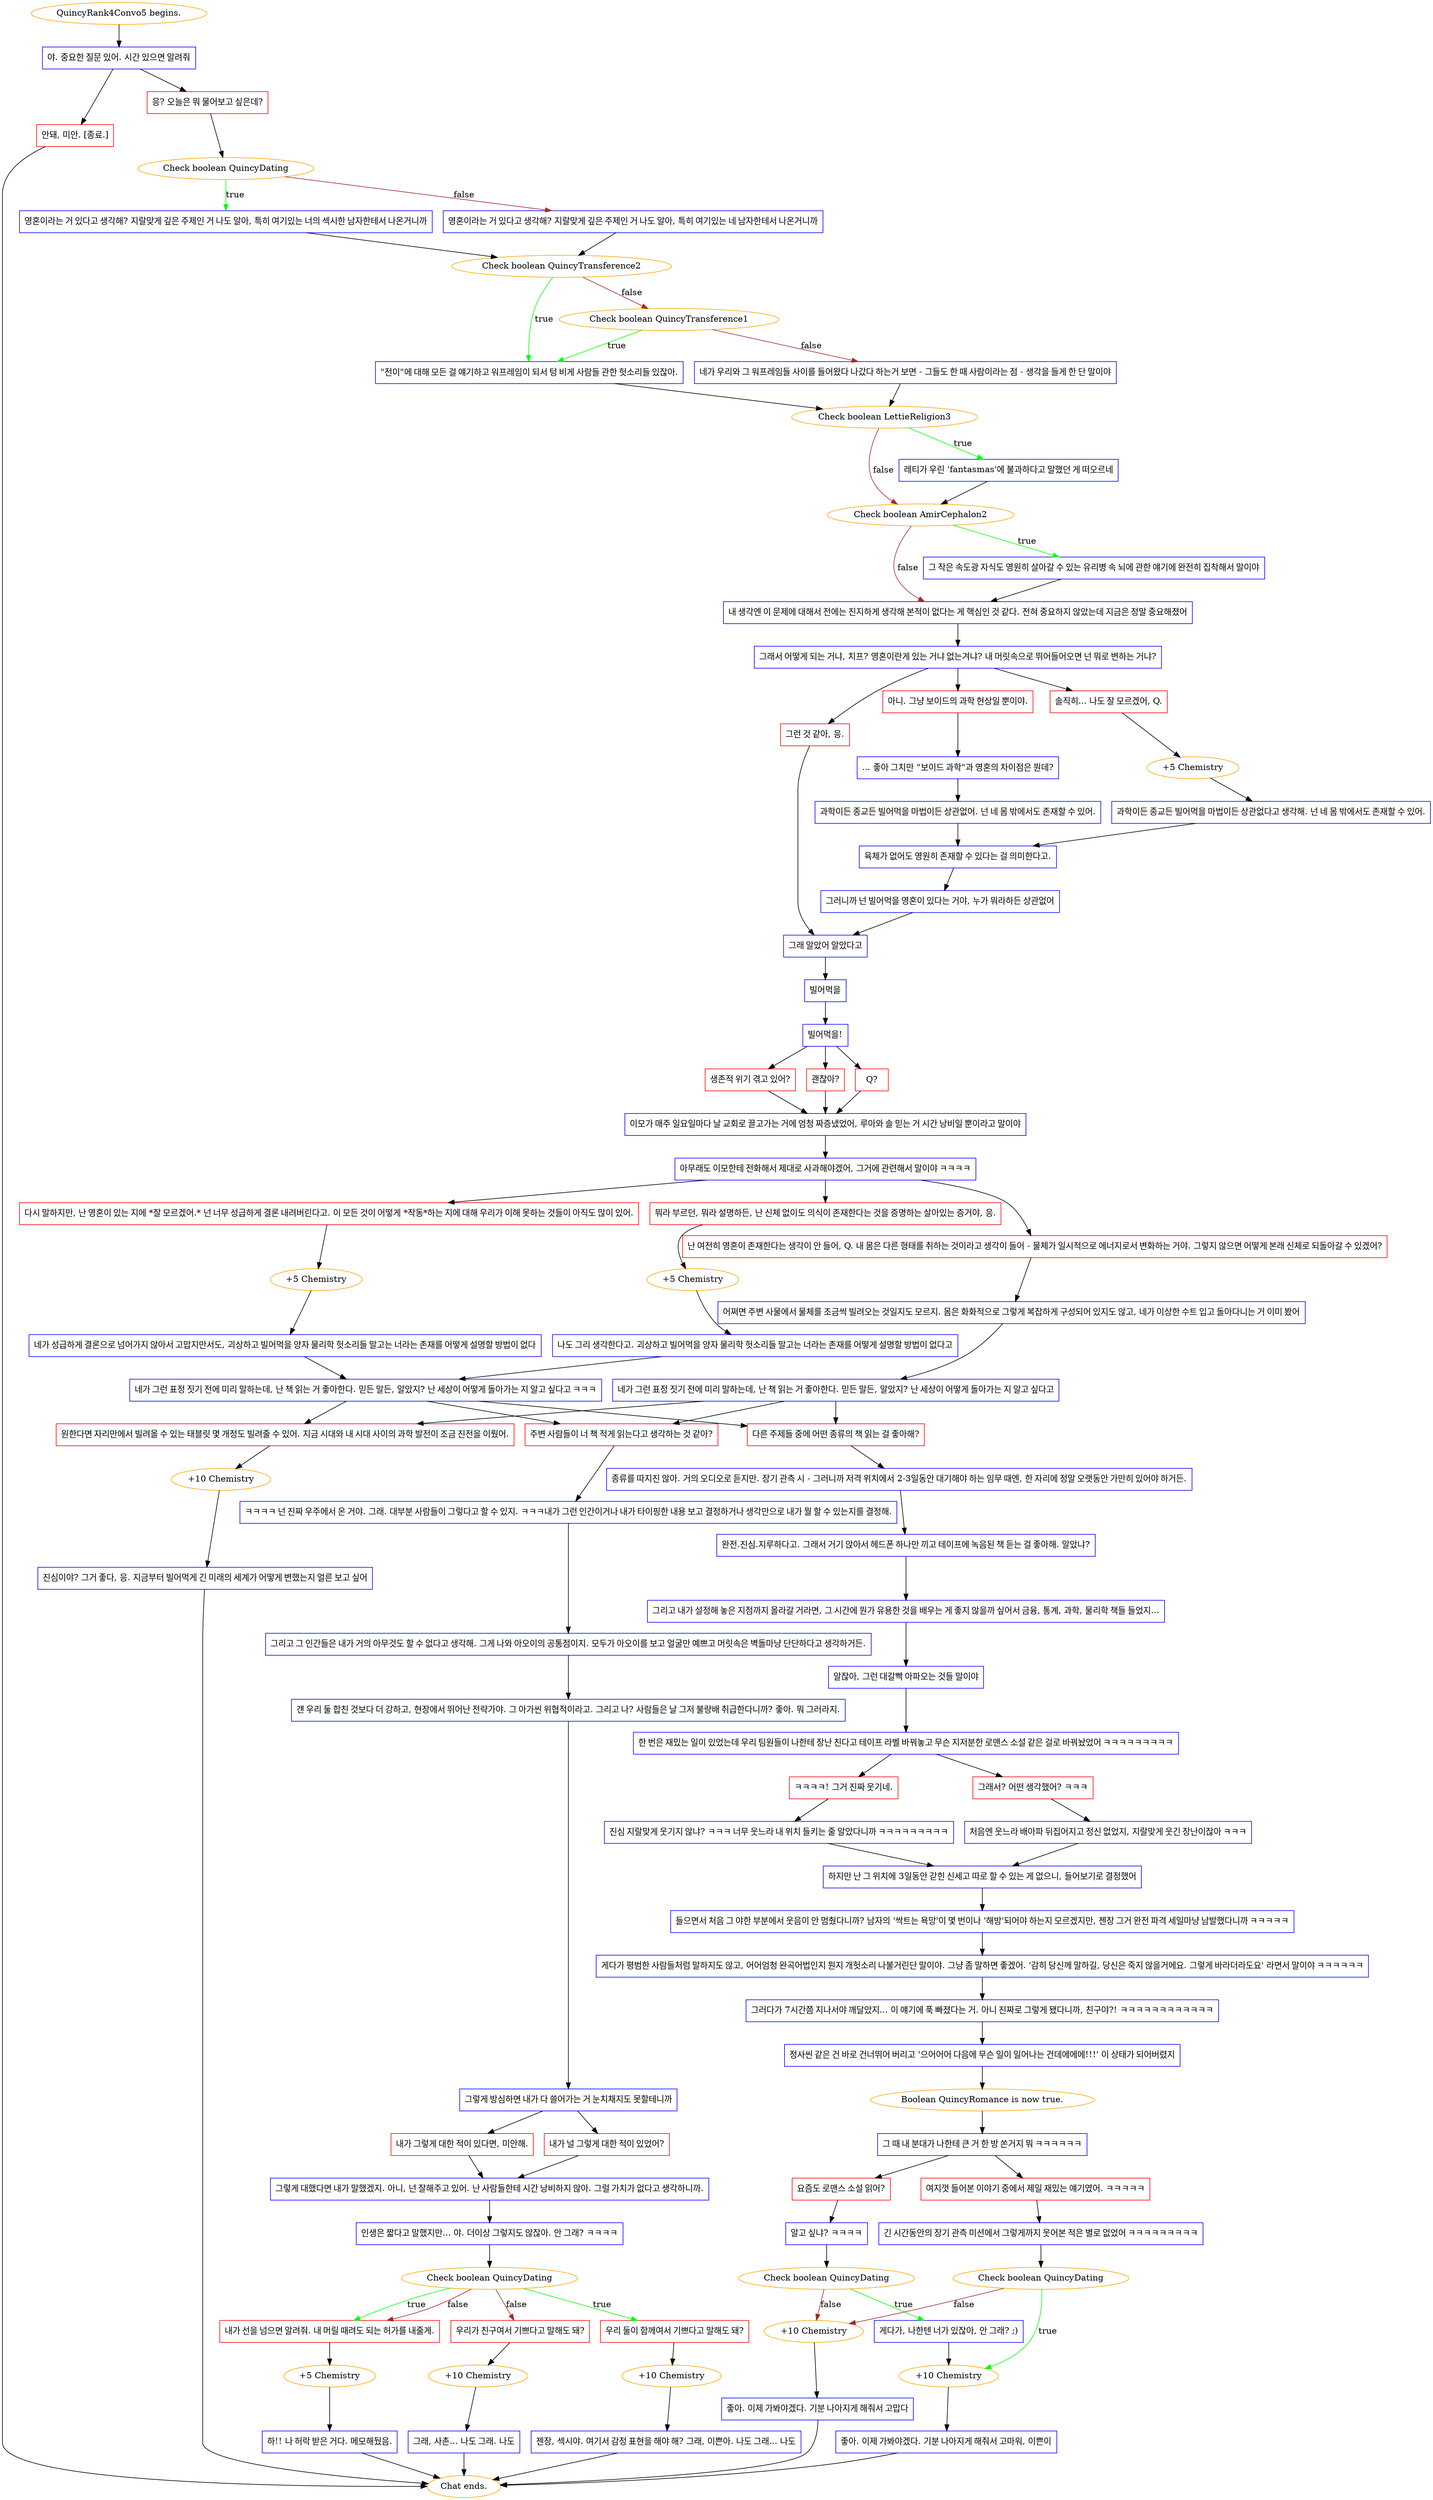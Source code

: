 digraph {
	"QuincyRank4Convo5 begins." [color=orange];
		"QuincyRank4Convo5 begins." -> j2026176579;
	j2026176579 [label="야. 중요한 질문 있어. 시간 있으면 알려줘",shape=box,color=blue];
		j2026176579 -> j591583178;
		j2026176579 -> j1471587090;
	j591583178 [label="응? 오늘은 뭐 물어보고 싶은데?",shape=box,color=red];
		j591583178 -> j3530100524;
	j1471587090 [label="안돼, 미안. [종료.]",shape=box,color=red];
		j1471587090 -> "Chat ends.";
	j3530100524 [label="Check boolean QuincyDating",color=orange];
		j3530100524 -> j3633758067 [label=true,color=green];
		j3530100524 -> j2927256135 [label=false,color=brown];
	"Chat ends." [color=orange];
	j3633758067 [label="영혼이라는 거 있다고 생각해? 지랄맞게 깊은 주제인 거 나도 알아, 특히 여기있는 너의 섹시한 남자한테서 나온거니까",shape=box,color=blue];
		j3633758067 -> j259806786;
	j2927256135 [label="영혼이라는 거 있다고 생각해? 지랄맞게 깊은 주제인 거 나도 알아, 특히 여기있는 네 남자한테서 나온거니까",shape=box,color=blue];
		j2927256135 -> j259806786;
	j259806786 [label="Check boolean QuincyTransference2",color=orange];
		j259806786 -> j1112194374 [label=true,color=green];
		j259806786 -> j1149771852 [label=false,color=brown];
	j1112194374 [label="\"전이\"에 대해 모든 걸 얘기하고 워프레임이 되서 텅 비게 사람들 관한 헛소리들 있잖아.",shape=box,color=blue];
		j1112194374 -> j2783557560;
	j1149771852 [label="Check boolean QuincyTransference1",color=orange];
		j1149771852 -> j1112194374 [label=true,color=green];
		j1149771852 -> j3807797892 [label=false,color=brown];
	j2783557560 [label="Check boolean LettieReligion3",color=orange];
		j2783557560 -> j1582069642 [label=true,color=green];
		j2783557560 -> j1211153634 [label=false,color=brown];
	j3807797892 [label="네가 우리와 그 워프레임들 사이를 들어왔다 나갔다 하는거 보면 - 그들도 한 때 사람이라는 점 - 생각을 들게 한 단 말이야",shape=box,color=blue];
		j3807797892 -> j2783557560;
	j1582069642 [label="레티가 우린 'fantasmas'에 불과하다고 말했던 게 떠오르네",shape=box,color=blue];
		j1582069642 -> j1211153634;
	j1211153634 [label="Check boolean AmirCephalon2",color=orange];
		j1211153634 -> j1050342210 [label=true,color=green];
		j1211153634 -> j1588481282 [label=false,color=brown];
	j1050342210 [label="그 작은 속도광 자식도 영원히 살아갈 수 있는 유리병 속 뇌에 관한 얘기에 완전히 집착해서 말이야",shape=box,color=blue];
		j1050342210 -> j1588481282;
	j1588481282 [label="내 생각엔 이 문제에 대해서 전에는 진지하게 생각해 본적이 없다는 게 핵심인 것 같다. 전혀 중요하지 않았는데 지금은 정말 중요해졌어",shape=box,color=blue];
		j1588481282 -> j2006476095;
	j2006476095 [label="그래서 어떻게 되는 거냐, 치프? 영혼이란게 있는 거냐 없는겨냐? 내 머릿속으로 뛰어들어오면 넌 뭐로 변하는 거냐?",shape=box,color=blue];
		j2006476095 -> j1748164173;
		j2006476095 -> j1012336193;
		j2006476095 -> j2840205462;
	j1748164173 [label="그런 것 같아, 응.",shape=box,color=red];
		j1748164173 -> j194970608;
	j1012336193 [label="아니. 그냥 보이드의 과학 현상일 뿐이야.",shape=box,color=red];
		j1012336193 -> j1044709296;
	j2840205462 [label="솔직히... 나도 잘 모르겠어, Q.",shape=box,color=red];
		j2840205462 -> j725502563;
	j194970608 [label="그래 알았어 알았다고",shape=box,color=blue];
		j194970608 -> j2091303216;
	j1044709296 [label="... 좋아 그치만 \"보이드 과학\"과 영혼의 차이점은 뭔데?",shape=box,color=blue];
		j1044709296 -> j1303517088;
	j725502563 [label="+5 Chemistry",color=orange];
		j725502563 -> j144162305;
	j2091303216 [label="빌어먹을",shape=box,color=blue];
		j2091303216 -> j1181370970;
	j1303517088 [label="과학이든 종교든 빌어먹을 마법이든 상관없어. 넌 네 몸 밖에서도 존재할 수 있어.",shape=box,color=blue];
		j1303517088 -> j1303537953;
	j144162305 [label="과학이든 종교든 빌어먹을 마법이든 상관없다고 생각해. 넌 네 몸 밖에서도 존재할 수 있어.",shape=box,color=blue];
		j144162305 -> j1303537953;
	j1181370970 [label="빌어먹을!",shape=box,color=blue];
		j1181370970 -> j2079460996;
		j1181370970 -> j3021731501;
		j1181370970 -> j2398069237;
	j1303537953 [label="육체가 없어도 영원히 존재할 수 있다는 걸 의미한다고.",shape=box,color=blue];
		j1303537953 -> j1071529478;
	j2079460996 [label="생존적 위기 겪고 있어?",shape=box,color=red];
		j2079460996 -> j3988739633;
	j3021731501 [label="괜찮아?",shape=box,color=red];
		j3021731501 -> j3988739633;
	j2398069237 [label="Q?",shape=box,color=red];
		j2398069237 -> j3988739633;
	j1071529478 [label="그러니까 넌 빌어먹을 영혼이 있다는 거야, 누가 뭐라하든 상관없어",shape=box,color=blue];
		j1071529478 -> j194970608;
	j3988739633 [label="이모가 매주 일요일마다 날 교회로 끌고가는 거에 엄청 짜증냈었어, 루아와 솔 믿는 거 시간 낭비일 뿐이라고 말이야",shape=box,color=blue];
		j3988739633 -> j1082103984;
	j1082103984 [label="아무래도 이모한테 전화해서 제대로 사과해야겠어, 그거에 관련해서 말이야 ㅋㅋㅋㅋ",shape=box,color=blue];
		j1082103984 -> j3524055275;
		j1082103984 -> j2764514729;
		j1082103984 -> j3741760947;
	j3524055275 [label="뭐라 부르던, 뭐라 설명하든, 난 신체 없이도 의식이 존재한다는 것을 증명하는 살아있는 증거야, 응.",shape=box,color=red];
		j3524055275 -> j3733067457;
	j2764514729 [label="다시 말하지만, 난 영혼이 있는 지에 *잘 모르겠어.* 넌 너무 성급하게 결론 내려버린다고. 이 모든 것이 어떻게 *작동*하는 지에 대해 우리가 이해 못하는 것들이 아직도 많이 있어.",shape=box,color=red];
		j2764514729 -> j2886159149;
	j3741760947 [label="난 여전히 영혼이 존재한다는 생각이 안 들어, Q. 내 몸은 다른 형태를 취하는 것이라고 생각이 들어 - 물체가 일시적으로 에너지로서 변화하는 거야. 그렇지 않으면 어떻게 본래 신체로 되돌아갈 수 있겠어?",shape=box,color=red];
		j3741760947 -> j2270857093;
	j3733067457 [label="+5 Chemistry",color=orange];
		j3733067457 -> j3808522899;
	j2886159149 [label="+5 Chemistry",color=orange];
		j2886159149 -> j929681210;
	j2270857093 [label="어쩌면 주변 사물에서 물체를 조금씩 빌려오는 것일지도 모르지. 몸은 화화적으로 그렇게 복잡하게 구성되어 있지도 않고, 네가 이상한 수트 입고 돌아다니는 거 이미 봤어",shape=box,color=blue];
		j2270857093 -> j1221612839;
	j3808522899 [label="나도 그리 생각한다고. 괴상하고 빌어먹을 양자 물리학 헛소리들 말고는 너라는 존재를 어떻게 설명할 방법이 없다고",shape=box,color=blue];
		j3808522899 -> j1489398061;
	j929681210 [label="네가 성급하게 결론으로 넘어가지 않아서 고맙지만서도, 괴상하고 빌어먹을 양자 물리학 헛소리들 말고는 너라는 존재를 어떻게 설명할 방법이 없다",shape=box,color=blue];
		j929681210 -> j1489398061;
	j1221612839 [label="네가 그런 표정 짓기 전에 미리 말하는데, 난 책 읽는 거 좋아한다. 믿든 말든, 알았지? 난 세상이 어떻게 돌아가는 지 알고 싶다고",shape=box,color=blue];
		j1221612839 -> j3400005170;
		j1221612839 -> j2015006224;
		j1221612839 -> j3907655434;
	j1489398061 [label="네가 그런 표정 짓기 전에 미리 말하는데, 난 책 읽는 거 좋아한다. 믿든 말든, 알았지? 난 세상이 어떻게 돌아가는 지 알고 싶다고 ㅋㅋㅋ",shape=box,color=blue];
		j1489398061 -> j3400005170;
		j1489398061 -> j2015006224;
		j1489398061 -> j3907655434;
	j3400005170 [label="원한다면 자리만에서 빌려올 수 있는 태블릿 몇 개정도 빌려줄 수 있어. 지금 시대와 내 시대 사이의 과학 발전이 조금 진전을 이뤘어.",shape=box,color=red];
		j3400005170 -> j1215935538;
	j2015006224 [label="다른 주제들 중에 어떤 종류의 책 읽는 걸 좋아해?",shape=box,color=red];
		j2015006224 -> j1276888608;
	j3907655434 [label="주변 사람들이 너 책 적게 읽는다고 생각하는 것 같아?",shape=box,color=red];
		j3907655434 -> j2172278712;
	j1215935538 [label="+10 Chemistry",color=orange];
		j1215935538 -> j578445045;
	j1276888608 [label="종류를 따지진 않아. 거의 오디오로 듣지만. 장기 관측 시 - 그러니까 저격 위치에서 2-3일동안 대기해야 하는 임무 때엔, 한 자리에 정말 오랫동안 가만히 있어야 하거든.",shape=box,color=blue];
		j1276888608 -> j1940891865;
	j2172278712 [label="ㅋㅋㅋㅋ 넌 진짜 우주에서 온 거야. 그래. 대부분 사람들이 그렇다고 할 수 있지. ㅋㅋㅋ내가 그런 인간이거나 내가 타이핑한 내용 보고 결정하거나 생각만으로 내가 뭘 할 수 있는지를 결정해.",shape=box,color=blue];
		j2172278712 -> j3232569189;
	j578445045 [label="진심이야? 그거 좋다, 응. 지금부터 빌어먹게 긴 미래의 세계가 어떻게 변했는지 얼른 보고 싶어",shape=box,color=blue];
		j578445045 -> "Chat ends.";
	j1940891865 [label="완전.진심.지루하다고. 그래서 거기 앉아서 헤드폰 하나만 끼고 테이프에 녹음된 책 듣는 걸 좋아해. 알았냐?",shape=box,color=blue];
		j1940891865 -> j1032386287;
	j3232569189 [label="그리고 그 인간들은 내가 거의 아무것도 할 수 없다고 생각해. 그게 나와 아오이의 공통점이지. 모두가 아오이를 보고 얼굴만 예쁘고 머릿속은 벽돌마냥 단단하다고 생각하거든.",shape=box,color=blue];
		j3232569189 -> j3495526799;
	j1032386287 [label="그리고 내가 설정해 놓은 지점까지 올라갈 거라면, 그 시간에 뭔가 유용한 것을 배우는 게 좋지 않을까 싶어서 금융, 통계, 과학, 물리학 책들 들었지...",shape=box,color=blue];
		j1032386287 -> j1948051004;
	j3495526799 [label="걘 우리 둘 합친 것보다 더 강하고, 현장에서 뛰어난 전략가야. 그 아가씬 위협적이라고. 그리고 나? 사람들은 날 그저 불량배 취급한다니까? 좋아. 뭐 그러라지.",shape=box,color=blue];
		j3495526799 -> j410965585;
	j1948051004 [label="알잖아, 그런 대갈빡 아파오는 것들 말이야",shape=box,color=blue];
		j1948051004 -> j3099671052;
	j410965585 [label="그렇게 방심하면 내가 다 쓸어가는 거 눈치채지도 못할테니까",shape=box,color=blue];
		j410965585 -> j3008492332;
		j410965585 -> j2166336639;
	j3099671052 [label="한 번은 재밌는 일이 있었는데 우리 팀원들이 나한테 장난 친다고 테이프 라벨 바꿔놓고 무슨 지저분한 로맨스 소설 같은 걸로 바꿔놨었어 ㅋㅋㅋㅋㅋㅋㅋㅋㅋ",shape=box,color=blue];
		j3099671052 -> j3276262986;
		j3099671052 -> j376974334;
	j3008492332 [label="내가 널 그렇게 대한 적이 있었어?",shape=box,color=red];
		j3008492332 -> j3888023522;
	j2166336639 [label="내가 그렇게 대한 적이 있다면, 미안해.",shape=box,color=red];
		j2166336639 -> j3888023522;
	j3276262986 [label="ㅋㅋㅋㅋ! 그거 진짜 웃기네.",shape=box,color=red];
		j3276262986 -> j1920661379;
	j376974334 [label="그래서? 어떤 생각했어? ㅋㅋㅋ",shape=box,color=red];
		j376974334 -> j1732641431;
	j3888023522 [label="그렇게 대했다면 내가 말했겠지. 아니, 넌 잘해주고 있어. 난 사람들한테 시간 낭비하지 않아. 그럴 가치가 없다고 생각하니까.",shape=box,color=blue];
		j3888023522 -> j3963503840;
	j1920661379 [label="진심 지랄맞게 웃기지 않냐? ㅋㅋㅋ 너무 웃느라 내 위치 들키는 줄 알았다니까 ㅋㅋㅋㅋㅋㅋㅋㅋㅋ",shape=box,color=blue];
		j1920661379 -> j2474334815;
	j1732641431 [label="처음엔 웃느라 배아파 뒤집어지고 정신 없었지, 지랄맞게 웃긴 장난이잖아 ㅋㅋㅋ",shape=box,color=blue];
		j1732641431 -> j2474334815;
	j3963503840 [label="인생은 짧다고 말했지만... 야. 더이상 그렇지도 않잖아. 안 그래? ㅋㅋㅋㅋ",shape=box,color=blue];
		j3963503840 -> j2261954600;
	j2474334815 [label="하지만 난 그 위치에 3일동안 갇힌 신세고 따로 할 수 있는 게 없으니, 들어보기로 결정했어",shape=box,color=blue];
		j2474334815 -> j1461437871;
	j2261954600 [label="Check boolean QuincyDating",color=orange];
		j2261954600 -> j1793368100 [label=true,color=green];
		j2261954600 -> j2208687157 [label=true,color=green];
		j2261954600 -> j816922455 [label=false,color=brown];
		j2261954600 -> j2208687157 [label=false,color=brown];
	j1461437871 [label="들으면서 처음 그 야한 부분에서 웃음이 안 멈췄다니까? 남자의 '싹트는 욕망'이 몇 번이나 '해방'되어야 하는지 모르겠지만, 젠장 그거 완전 파격 세일마냥 남발했다니까 ㅋㅋㅋㅋㅋ",shape=box,color=blue];
		j1461437871 -> j275684147;
	j1793368100 [label="우리 둘이 함께여서 기쁘다고 말해도 돼?",shape=box,color=red];
		j1793368100 -> j2714808073;
	j2208687157 [label="내가 선을 넘으면 알려줘. 내 머릴 때려도 되는 허가를 내줄게.",shape=box,color=red];
		j2208687157 -> j1765458600;
	j816922455 [label="우리가 친구여서 기쁘다고 말해도 돼?",shape=box,color=red];
		j816922455 -> j3314026999;
	j275684147 [label="게다가 평범한 사람들처럼 말하지도 않고, 어어엄청 완곡어법인지 뭔지 개헛소리 나불거린단 말이야. 그냥 좀 말하면 좋겠어. '감히 당신께 말하길, 당신은 죽지 않을거에요. 그렇게 바라더라도요' 라면서 말이야 ㅋㅋㅋㅋㅋㅋ",shape=box,color=blue];
		j275684147 -> j800902931;
	j2714808073 [label="+10 Chemistry",color=orange];
		j2714808073 -> j3640046275;
	j1765458600 [label="+5 Chemistry",color=orange];
		j1765458600 -> j901819175;
	j3314026999 [label="+10 Chemistry",color=orange];
		j3314026999 -> j4160518547;
	j800902931 [label="그러다가 7시간쯤 지나서야 깨달았지... 이 얘기에 푹 빠졌다는 거. 아니 진짜로 그렇게 됐다니까, 친구야?! ㅋㅋㅋㅋㅋㅋㅋㅋㅋㅋㅋㅋ",shape=box,color=blue];
		j800902931 -> j667933847;
	j3640046275 [label="젠장, 섹시야. 여기서 감정 표현을 해야 해? 그래, 이쁜아. 나도 그래... 나도",shape=box,color=blue];
		j3640046275 -> "Chat ends.";
	j901819175 [label="하!! 나 허락 받은 거다. 메모해뒀음.",shape=box,color=blue];
		j901819175 -> "Chat ends.";
	j4160518547 [label="그래, 사촌... 나도 그래. 나도",shape=box,color=blue];
		j4160518547 -> "Chat ends.";
	j667933847 [label="정사씬 같은 건 바로 건너뛰어 버리고 '으어어어 다음에 무슨 일이 일어나는 건데에에에!!!' 이 상태가 되어버렸지",shape=box,color=blue];
		j667933847 -> j130552213;
	j130552213 [label="Boolean QuincyRomance is now true.",color=orange];
		j130552213 -> j3708934577;
	j3708934577 [label="그 때 내 분대가 나한테 큰 거 한 방 쏜거지 뭐 ㅋㅋㅋㅋㅋㅋ",shape=box,color=blue];
		j3708934577 -> j473878866;
		j3708934577 -> j99094606;
	j473878866 [label="요즘도 로맨스 소설 읽어?",shape=box,color=red];
		j473878866 -> j1350403507;
	j99094606 [label="여지껏 들어본 이야기 중에서 제일 재밌는 얘기였어. ㅋㅋㅋㅋㅋ",shape=box,color=red];
		j99094606 -> j2531878051;
	j1350403507 [label="알고 싶냐? ㅋㅋㅋㅋ",shape=box,color=blue];
		j1350403507 -> j349086041;
	j2531878051 [label="긴 시간동안의 장기 관측 미션에서 그렇게까지 웃어본 적은 별로 없었어 ㅋㅋㅋㅋㅋㅋㅋㅋㅋ",shape=box,color=blue];
		j2531878051 -> j1928793629;
	j349086041 [label="Check boolean QuincyDating",color=orange];
		j349086041 -> j2260799696 [label=true,color=green];
		j349086041 -> j3856811380 [label=false,color=brown];
	j1928793629 [label="Check boolean QuincyDating",color=orange];
		j1928793629 -> j1627771550 [label=true,color=green];
		j1928793629 -> j3856811380 [label=false,color=brown];
	j2260799696 [label="게다가, 나한텐 너가 있잖아, 안 그래? ;)",shape=box,color=blue];
		j2260799696 -> j1627771550;
	j3856811380 [label="+10 Chemistry",color=orange];
		j3856811380 -> j768678724;
	j1627771550 [label="+10 Chemistry",color=orange];
		j1627771550 -> j56642027;
	j768678724 [label="좋아. 이제 가봐야겠다. 기분 나아지게 해줘서 고맙다",shape=box,color=blue];
		j768678724 -> "Chat ends.";
	j56642027 [label="좋아. 이제 가봐야겠다. 기분 나아지게 해줘서 고마워, 이쁜이",shape=box,color=blue];
		j56642027 -> "Chat ends.";
}